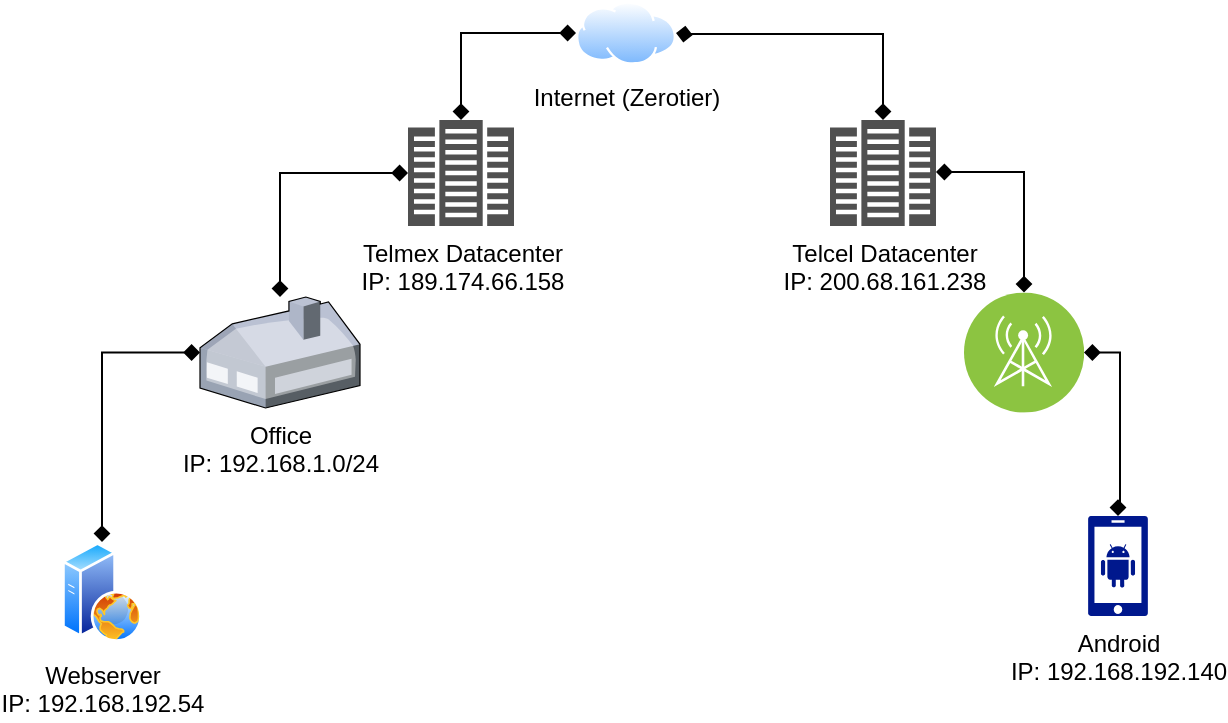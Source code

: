 <mxfile version="25.0.3">
  <diagram name="Página-1" id="DSsV8DWDBR_ftwG_JCP_">
    <mxGraphModel dx="1584" dy="590" grid="0" gridSize="10" guides="1" tooltips="1" connect="1" arrows="1" fold="1" page="0" pageScale="1" pageWidth="850" pageHeight="1100" math="0" shadow="0">
      <root>
        <mxCell id="0" />
        <mxCell id="1" parent="0" />
        <mxCell id="RS6zTbp3aKnHrUGYqz4E-13" style="edgeStyle=orthogonalEdgeStyle;rounded=0;orthogonalLoop=1;jettySize=auto;html=1;exitX=0;exitY=0.5;exitDx=0;exitDy=0;fontSize=12;strokeColor=default;endArrow=diamond;endFill=1;startArrow=diamond;startFill=1;" edge="1" parent="1" source="RS6zTbp3aKnHrUGYqz4E-1" target="RS6zTbp3aKnHrUGYqz4E-2">
          <mxGeometry relative="1" as="geometry" />
        </mxCell>
        <mxCell id="RS6zTbp3aKnHrUGYqz4E-1" value="Internet (Zerotier)" style="image;aspect=fixed;perimeter=ellipsePerimeter;html=1;align=center;shadow=0;dashed=0;spacingTop=3;image=img/lib/active_directory/internet_cloud.svg;" vertex="1" parent="1">
          <mxGeometry x="223" y="48.75" width="50" height="31.5" as="geometry" />
        </mxCell>
        <mxCell id="RS6zTbp3aKnHrUGYqz4E-14" style="edgeStyle=orthogonalEdgeStyle;rounded=0;orthogonalLoop=1;jettySize=auto;html=1;fontSize=12;strokeColor=default;endArrow=diamond;endFill=1;startArrow=diamond;startFill=1;" edge="1" parent="1" source="RS6zTbp3aKnHrUGYqz4E-2" target="RS6zTbp3aKnHrUGYqz4E-3">
          <mxGeometry relative="1" as="geometry" />
        </mxCell>
        <mxCell id="RS6zTbp3aKnHrUGYqz4E-2" value="Telmex Datacenter&lt;div&gt;IP: 189.174.66.158&lt;/div&gt;" style="sketch=0;pointerEvents=1;shadow=0;dashed=0;html=1;strokeColor=none;fillColor=#505050;labelPosition=center;verticalLabelPosition=bottom;verticalAlign=top;outlineConnect=0;align=center;shape=mxgraph.office.servers.datacenter;" vertex="1" parent="1">
          <mxGeometry x="139" y="108" width="53" height="53" as="geometry" />
        </mxCell>
        <mxCell id="RS6zTbp3aKnHrUGYqz4E-15" style="edgeStyle=orthogonalEdgeStyle;rounded=0;orthogonalLoop=1;jettySize=auto;html=1;entryX=0.5;entryY=0;entryDx=0;entryDy=0;fontSize=12;strokeColor=default;endArrow=diamond;endFill=1;startArrow=diamond;startFill=1;" edge="1" parent="1" source="RS6zTbp3aKnHrUGYqz4E-3" target="RS6zTbp3aKnHrUGYqz4E-4">
          <mxGeometry relative="1" as="geometry" />
        </mxCell>
        <mxCell id="RS6zTbp3aKnHrUGYqz4E-3" value="Office&lt;div&gt;IP: 192.168.1.0/24&lt;/div&gt;" style="verticalLabelPosition=bottom;sketch=0;aspect=fixed;html=1;verticalAlign=top;strokeColor=none;align=center;outlineConnect=0;shape=mxgraph.citrix.home_office;" vertex="1" parent="1">
          <mxGeometry x="35" y="196.5" width="80" height="55.5" as="geometry" />
        </mxCell>
        <mxCell id="RS6zTbp3aKnHrUGYqz4E-4" value="Webserver&lt;div&gt;IP: 192.168.192.54&lt;/div&gt;" style="image;aspect=fixed;perimeter=ellipsePerimeter;html=1;align=center;shadow=0;dashed=0;spacingTop=3;image=img/lib/active_directory/web_server.svg;" vertex="1" parent="1">
          <mxGeometry x="-34" y="319" width="40" height="50" as="geometry" />
        </mxCell>
        <mxCell id="RS6zTbp3aKnHrUGYqz4E-10" style="edgeStyle=orthogonalEdgeStyle;rounded=0;orthogonalLoop=1;jettySize=auto;html=1;entryX=1;entryY=0.5;entryDx=0;entryDy=0;fontSize=12;strokeColor=default;endArrow=diamond;endFill=1;startArrow=diamond;startFill=1;exitX=0.5;exitY=0;exitDx=0;exitDy=0;exitPerimeter=0;" edge="1" parent="1" source="RS6zTbp3aKnHrUGYqz4E-5" target="RS6zTbp3aKnHrUGYqz4E-9">
          <mxGeometry relative="1" as="geometry">
            <Array as="points">
              <mxPoint x="494" y="300" />
              <mxPoint x="495" y="300" />
              <mxPoint x="495" y="224" />
            </Array>
          </mxGeometry>
        </mxCell>
        <mxCell id="RS6zTbp3aKnHrUGYqz4E-5" value="Android&lt;div&gt;IP: 192.168.192.140&lt;/div&gt;" style="sketch=0;aspect=fixed;pointerEvents=1;shadow=0;dashed=0;html=1;strokeColor=none;labelPosition=center;verticalLabelPosition=bottom;verticalAlign=top;align=center;fillColor=#00188D;shape=mxgraph.mscae.enterprise.android_phone" vertex="1" parent="1">
          <mxGeometry x="479" y="306" width="30" height="50" as="geometry" />
        </mxCell>
        <mxCell id="RS6zTbp3aKnHrUGYqz4E-12" style="edgeStyle=orthogonalEdgeStyle;rounded=0;orthogonalLoop=1;jettySize=auto;html=1;entryX=1;entryY=0.5;entryDx=0;entryDy=0;fontSize=12;strokeColor=default;endArrow=diamond;endFill=1;startArrow=diamond;startFill=1;" edge="1" parent="1" source="RS6zTbp3aKnHrUGYqz4E-7" target="RS6zTbp3aKnHrUGYqz4E-1">
          <mxGeometry relative="1" as="geometry">
            <Array as="points">
              <mxPoint x="377" y="65" />
              <mxPoint x="277" y="65" />
            </Array>
          </mxGeometry>
        </mxCell>
        <mxCell id="RS6zTbp3aKnHrUGYqz4E-7" value="Telcel Datacenter&lt;div&gt;IP: 200.68.161.238&lt;/div&gt;" style="sketch=0;pointerEvents=1;shadow=0;dashed=0;html=1;strokeColor=none;fillColor=#505050;labelPosition=center;verticalLabelPosition=bottom;verticalAlign=top;outlineConnect=0;align=center;shape=mxgraph.office.servers.datacenter;" vertex="1" parent="1">
          <mxGeometry x="350" y="108" width="53" height="53" as="geometry" />
        </mxCell>
        <mxCell id="RS6zTbp3aKnHrUGYqz4E-11" style="edgeStyle=orthogonalEdgeStyle;rounded=0;orthogonalLoop=1;jettySize=auto;html=1;exitX=0.5;exitY=0;exitDx=0;exitDy=0;fontSize=12;strokeColor=default;endArrow=diamond;endFill=1;startArrow=diamond;startFill=1;" edge="1" parent="1" source="RS6zTbp3aKnHrUGYqz4E-9" target="RS6zTbp3aKnHrUGYqz4E-7">
          <mxGeometry relative="1" as="geometry">
            <Array as="points">
              <mxPoint x="447" y="134" />
            </Array>
          </mxGeometry>
        </mxCell>
        <mxCell id="RS6zTbp3aKnHrUGYqz4E-9" value="" style="image;aspect=fixed;perimeter=ellipsePerimeter;html=1;align=center;shadow=0;dashed=0;fontColor=#4277BB;labelBackgroundColor=default;fontSize=12;spacingTop=3;image=img/lib/ibm/infrastructure/mobile_provider_network.svg;" vertex="1" parent="1">
          <mxGeometry x="417" y="194.25" width="60" height="60" as="geometry" />
        </mxCell>
      </root>
    </mxGraphModel>
  </diagram>
</mxfile>
